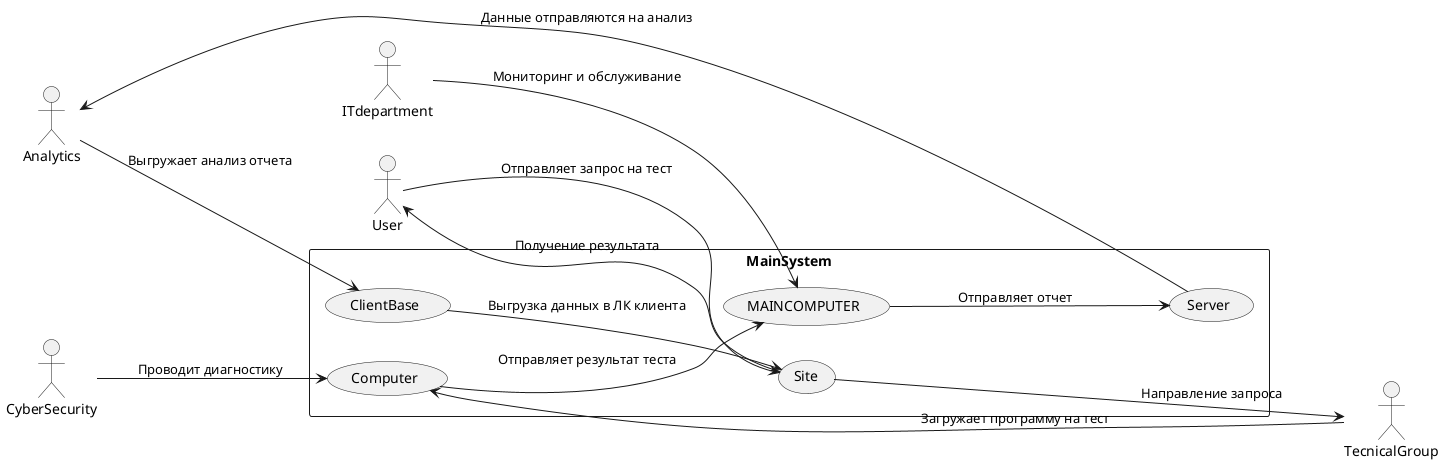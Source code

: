 @startuml
left to right direction
actor ITdepartment as IT
actor User as U
actor CyberSecurity as CS
actor Analytics as A
actor TecnicalGroup as TG

rectangle "MainSystem" {
usecase MAINCOMPUTER as MC
usecase Computer as C
usecase Server as S
usecase Site 
usecase ClientBase as CB
MC --> S :"Отправляет отчет"
A <--S  :"Данные отправляются на анализ"
C --> MC :"Отправляет результат теста"
U -->Site :"Отправляет запрос на тест"
Site ---> TG :"Направление запроса"
A-->CB :"Выгружает анализ отчета"
TG---> C :"Загружает программу на тест"
IT-->MC :"Мониторинг и обслуживание"
CS-->C :"Проводит диагностику"
CB-->Site :"Выгрузка данных в ЛК клиента"
Site --> U :"Получение результата"
}
@enduml
